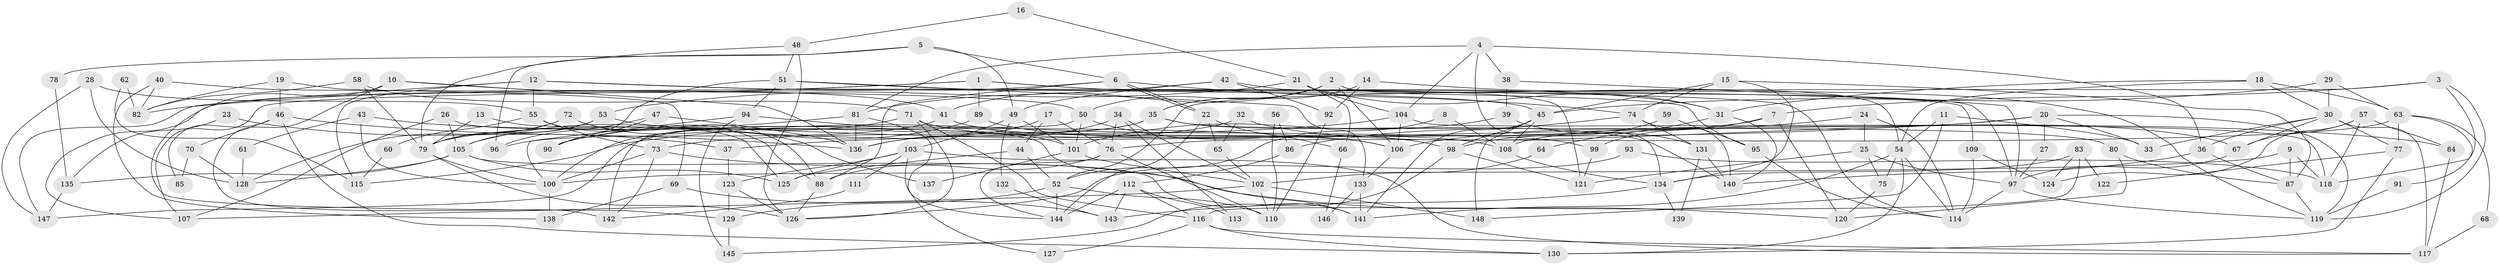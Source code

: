 // coarse degree distribution, {2: 0.09615384615384616, 5: 0.25961538461538464, 4: 0.25, 8: 0.038461538461538464, 7: 0.07692307692307693, 3: 0.1346153846153846, 6: 0.11538461538461539, 9: 0.019230769230769232, 11: 0.009615384615384616}
// Generated by graph-tools (version 1.1) at 2025/37/03/04/25 23:37:00]
// undirected, 148 vertices, 296 edges
graph export_dot {
  node [color=gray90,style=filled];
  1;
  2;
  3;
  4;
  5;
  6;
  7;
  8;
  9;
  10;
  11;
  12;
  13;
  14;
  15;
  16;
  17;
  18;
  19;
  20;
  21;
  22;
  23;
  24;
  25;
  26;
  27;
  28;
  29;
  30;
  31;
  32;
  33;
  34;
  35;
  36;
  37;
  38;
  39;
  40;
  41;
  42;
  43;
  44;
  45;
  46;
  47;
  48;
  49;
  50;
  51;
  52;
  53;
  54;
  55;
  56;
  57;
  58;
  59;
  60;
  61;
  62;
  63;
  64;
  65;
  66;
  67;
  68;
  69;
  70;
  71;
  72;
  73;
  74;
  75;
  76;
  77;
  78;
  79;
  80;
  81;
  82;
  83;
  84;
  85;
  86;
  87;
  88;
  89;
  90;
  91;
  92;
  93;
  94;
  95;
  96;
  97;
  98;
  99;
  100;
  101;
  102;
  103;
  104;
  105;
  106;
  107;
  108;
  109;
  110;
  111;
  112;
  113;
  114;
  115;
  116;
  117;
  118;
  119;
  120;
  121;
  122;
  123;
  124;
  125;
  126;
  127;
  128;
  129;
  130;
  131;
  132;
  133;
  134;
  135;
  136;
  137;
  138;
  139;
  140;
  141;
  142;
  143;
  144;
  145;
  146;
  147;
  148;
  1 -- 89;
  1 -- 31;
  1 -- 82;
  1 -- 107;
  1 -- 114;
  2 -- 50;
  2 -- 54;
  2 -- 35;
  2 -- 41;
  2 -- 97;
  2 -- 106;
  3 -- 119;
  3 -- 118;
  3 -- 7;
  3 -- 52;
  4 -- 81;
  4 -- 36;
  4 -- 38;
  4 -- 104;
  4 -- 134;
  5 -- 6;
  5 -- 96;
  5 -- 49;
  5 -- 78;
  6 -- 107;
  6 -- 22;
  6 -- 22;
  6 -- 74;
  6 -- 88;
  7 -- 120;
  7 -- 73;
  7 -- 99;
  8 -- 108;
  8 -- 52;
  9 -- 87;
  9 -- 100;
  9 -- 118;
  10 -- 41;
  10 -- 142;
  10 -- 129;
  10 -- 136;
  11 -- 54;
  11 -- 148;
  11 -- 33;
  12 -- 55;
  12 -- 147;
  12 -- 45;
  12 -- 109;
  12 -- 115;
  13 -- 125;
  13 -- 79;
  14 -- 35;
  14 -- 119;
  14 -- 92;
  15 -- 134;
  15 -- 74;
  15 -- 45;
  15 -- 87;
  16 -- 48;
  16 -- 21;
  17 -- 76;
  17 -- 136;
  17 -- 44;
  18 -- 31;
  18 -- 30;
  18 -- 54;
  18 -- 63;
  19 -- 69;
  19 -- 82;
  19 -- 46;
  20 -- 33;
  20 -- 108;
  20 -- 27;
  20 -- 37;
  20 -- 119;
  21 -- 53;
  21 -- 104;
  21 -- 31;
  21 -- 66;
  22 -- 65;
  22 -- 66;
  22 -- 144;
  23 -- 37;
  23 -- 135;
  24 -- 114;
  24 -- 106;
  24 -- 25;
  25 -- 97;
  25 -- 75;
  25 -- 121;
  26 -- 141;
  26 -- 105;
  26 -- 107;
  27 -- 97;
  28 -- 55;
  28 -- 128;
  28 -- 147;
  29 -- 45;
  29 -- 30;
  29 -- 63;
  30 -- 36;
  30 -- 117;
  30 -- 33;
  30 -- 67;
  30 -- 77;
  31 -- 140;
  31 -- 64;
  32 -- 79;
  32 -- 67;
  32 -- 65;
  34 -- 76;
  34 -- 102;
  34 -- 113;
  34 -- 136;
  35 -- 80;
  35 -- 100;
  35 -- 140;
  35 -- 147;
  36 -- 87;
  36 -- 140;
  37 -- 123;
  38 -- 97;
  38 -- 39;
  39 -- 101;
  39 -- 131;
  40 -- 50;
  40 -- 82;
  40 -- 138;
  41 -- 106;
  41 -- 96;
  42 -- 49;
  42 -- 92;
  42 -- 81;
  42 -- 121;
  43 -- 106;
  43 -- 100;
  43 -- 61;
  44 -- 52;
  44 -- 125;
  45 -- 98;
  45 -- 108;
  45 -- 141;
  45 -- 148;
  46 -- 136;
  46 -- 70;
  46 -- 85;
  46 -- 130;
  47 -- 90;
  47 -- 136;
  47 -- 96;
  48 -- 126;
  48 -- 79;
  48 -- 51;
  49 -- 103;
  49 -- 101;
  49 -- 132;
  50 -- 98;
  50 -- 101;
  50 -- 142;
  51 -- 94;
  51 -- 90;
  51 -- 95;
  51 -- 133;
  52 -- 144;
  52 -- 110;
  52 -- 129;
  53 -- 105;
  53 -- 79;
  53 -- 84;
  54 -- 130;
  54 -- 75;
  54 -- 114;
  54 -- 141;
  55 -- 73;
  55 -- 88;
  55 -- 60;
  56 -- 86;
  56 -- 110;
  57 -- 118;
  57 -- 67;
  57 -- 84;
  57 -- 124;
  58 -- 79;
  58 -- 71;
  58 -- 82;
  59 -- 95;
  59 -- 98;
  60 -- 115;
  61 -- 128;
  62 -- 115;
  62 -- 82;
  63 -- 68;
  63 -- 76;
  63 -- 77;
  63 -- 91;
  64 -- 102;
  65 -- 102;
  66 -- 146;
  67 -- 97;
  68 -- 117;
  69 -- 143;
  69 -- 138;
  70 -- 128;
  70 -- 85;
  71 -- 126;
  71 -- 116;
  71 -- 90;
  71 -- 108;
  72 -- 88;
  72 -- 79;
  72 -- 128;
  72 -- 137;
  73 -- 100;
  73 -- 120;
  73 -- 142;
  74 -- 140;
  74 -- 86;
  74 -- 131;
  75 -- 120;
  76 -- 144;
  76 -- 88;
  76 -- 110;
  77 -- 122;
  77 -- 130;
  78 -- 135;
  79 -- 100;
  79 -- 126;
  80 -- 87;
  80 -- 120;
  81 -- 136;
  81 -- 105;
  81 -- 127;
  83 -- 124;
  83 -- 134;
  83 -- 116;
  83 -- 122;
  84 -- 117;
  86 -- 112;
  87 -- 119;
  88 -- 126;
  89 -- 99;
  89 -- 90;
  91 -- 119;
  92 -- 110;
  93 -- 118;
  93 -- 126;
  94 -- 101;
  94 -- 145;
  94 -- 100;
  95 -- 114;
  97 -- 114;
  97 -- 119;
  98 -- 121;
  98 -- 145;
  99 -- 121;
  100 -- 138;
  101 -- 102;
  101 -- 137;
  102 -- 107;
  102 -- 110;
  102 -- 148;
  103 -- 125;
  103 -- 117;
  103 -- 111;
  103 -- 123;
  103 -- 144;
  104 -- 106;
  104 -- 115;
  104 -- 118;
  105 -- 141;
  105 -- 125;
  105 -- 128;
  105 -- 135;
  106 -- 133;
  108 -- 134;
  109 -- 114;
  109 -- 124;
  111 -- 142;
  112 -- 144;
  112 -- 116;
  112 -- 113;
  112 -- 143;
  116 -- 130;
  116 -- 117;
  116 -- 127;
  123 -- 129;
  123 -- 126;
  129 -- 145;
  131 -- 139;
  131 -- 140;
  132 -- 143;
  133 -- 141;
  133 -- 146;
  134 -- 139;
  134 -- 143;
  135 -- 147;
}
